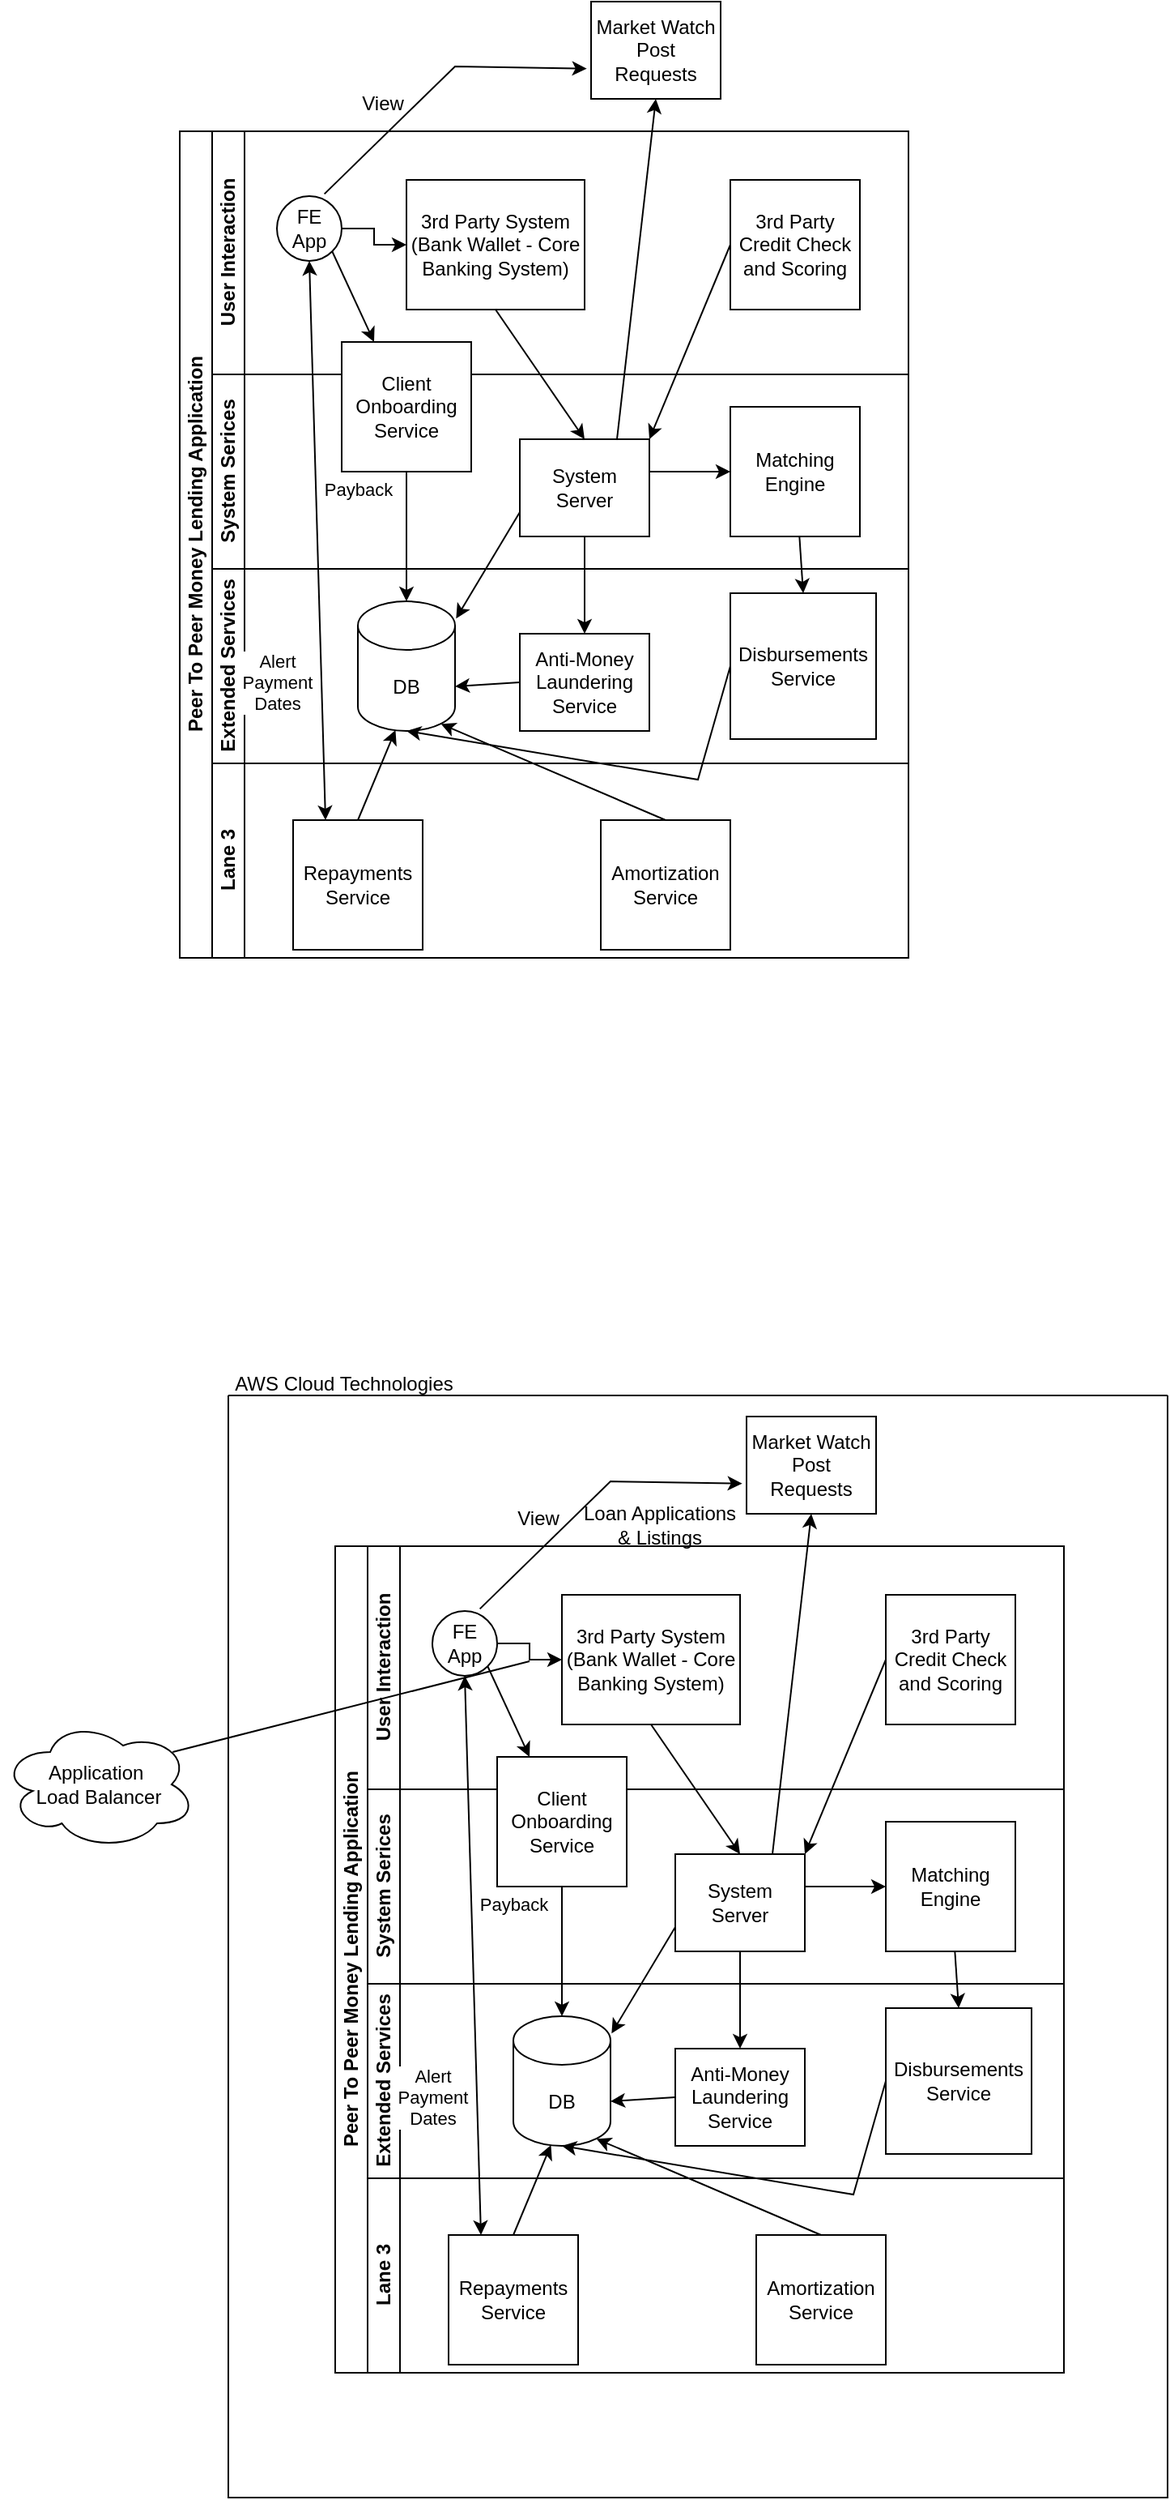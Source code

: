 <mxfile version="21.5.2" type="github">
  <diagram id="prtHgNgQTEPvFCAcTncT" name="Page-1">
    <mxGraphModel dx="1090" dy="641" grid="1" gridSize="10" guides="1" tooltips="1" connect="1" arrows="1" fold="1" page="1" pageScale="1" pageWidth="827" pageHeight="1169" math="0" shadow="0">
      <root>
        <mxCell id="0" />
        <mxCell id="1" parent="0" />
        <mxCell id="dNxyNK7c78bLwvsdeMH5-19" value="Peer To Peer Money Lending Application" style="swimlane;html=1;childLayout=stackLayout;resizeParent=1;resizeParentMax=0;horizontal=0;startSize=20;horizontalStack=0;" parent="1" vertex="1">
          <mxGeometry x="120" y="120" width="450" height="510" as="geometry" />
        </mxCell>
        <mxCell id="dNxyNK7c78bLwvsdeMH5-20" value="User Interaction" style="swimlane;html=1;startSize=20;horizontal=0;" parent="dNxyNK7c78bLwvsdeMH5-19" vertex="1">
          <mxGeometry x="20" width="430" height="150" as="geometry">
            <mxRectangle x="20" width="430" height="30" as="alternateBounds" />
          </mxGeometry>
        </mxCell>
        <mxCell id="dNxyNK7c78bLwvsdeMH5-25" value="" style="edgeStyle=orthogonalEdgeStyle;rounded=0;orthogonalLoop=1;jettySize=auto;html=1;" parent="dNxyNK7c78bLwvsdeMH5-20" source="dNxyNK7c78bLwvsdeMH5-23" target="dNxyNK7c78bLwvsdeMH5-24" edge="1">
          <mxGeometry relative="1" as="geometry" />
        </mxCell>
        <mxCell id="dNxyNK7c78bLwvsdeMH5-23" value="FE&lt;br&gt;App" style="ellipse;whiteSpace=wrap;html=1;" parent="dNxyNK7c78bLwvsdeMH5-20" vertex="1">
          <mxGeometry x="40" y="40" width="40" height="40" as="geometry" />
        </mxCell>
        <mxCell id="dNxyNK7c78bLwvsdeMH5-24" value="3rd Party System (Bank Wallet - Core Banking System)" style="rounded=0;whiteSpace=wrap;html=1;fontFamily=Helvetica;fontSize=12;fontColor=#000000;align=center;" parent="dNxyNK7c78bLwvsdeMH5-20" vertex="1">
          <mxGeometry x="120" y="30" width="110" height="80" as="geometry" />
        </mxCell>
        <mxCell id="m8UpaGy_HR4XhSaPoXqb-14" value="3rd Party Credit Check and Scoring" style="whiteSpace=wrap;html=1;aspect=fixed;" vertex="1" parent="dNxyNK7c78bLwvsdeMH5-20">
          <mxGeometry x="320" y="30" width="80" height="80" as="geometry" />
        </mxCell>
        <mxCell id="dNxyNK7c78bLwvsdeMH5-21" value="System Serices" style="swimlane;html=1;startSize=20;horizontal=0;" parent="dNxyNK7c78bLwvsdeMH5-19" vertex="1">
          <mxGeometry x="20" y="150" width="430" height="120" as="geometry" />
        </mxCell>
        <mxCell id="dNxyNK7c78bLwvsdeMH5-26" value="System Server" style="rounded=0;whiteSpace=wrap;html=1;fontFamily=Helvetica;fontSize=12;fontColor=#000000;align=center;" parent="dNxyNK7c78bLwvsdeMH5-21" vertex="1">
          <mxGeometry x="190" y="40" width="80" height="60" as="geometry" />
        </mxCell>
        <mxCell id="m8UpaGy_HR4XhSaPoXqb-17" value="Matching Engine" style="whiteSpace=wrap;html=1;aspect=fixed;" vertex="1" parent="dNxyNK7c78bLwvsdeMH5-21">
          <mxGeometry x="320" y="20" width="80" height="80" as="geometry" />
        </mxCell>
        <mxCell id="m8UpaGy_HR4XhSaPoXqb-18" value="" style="endArrow=classic;html=1;rounded=0;entryX=0;entryY=0.5;entryDx=0;entryDy=0;" edge="1" parent="dNxyNK7c78bLwvsdeMH5-21" target="m8UpaGy_HR4XhSaPoXqb-17">
          <mxGeometry width="50" height="50" relative="1" as="geometry">
            <mxPoint x="270" y="60" as="sourcePoint" />
            <mxPoint x="320" y="10" as="targetPoint" />
          </mxGeometry>
        </mxCell>
        <mxCell id="m8UpaGy_HR4XhSaPoXqb-35" value="Client Onboarding&lt;br&gt;Service" style="whiteSpace=wrap;html=1;aspect=fixed;" vertex="1" parent="dNxyNK7c78bLwvsdeMH5-21">
          <mxGeometry x="80" y="-20" width="80" height="80" as="geometry" />
        </mxCell>
        <mxCell id="m8UpaGy_HR4XhSaPoXqb-1" value="Extended Services" style="swimlane;html=1;startSize=20;horizontal=0;" vertex="1" parent="dNxyNK7c78bLwvsdeMH5-19">
          <mxGeometry x="20" y="270" width="430" height="120" as="geometry" />
        </mxCell>
        <mxCell id="m8UpaGy_HR4XhSaPoXqb-3" value="Anti-Money Laundering Service" style="rounded=0;whiteSpace=wrap;html=1;fontFamily=Helvetica;fontSize=12;fontColor=#000000;align=center;" vertex="1" parent="m8UpaGy_HR4XhSaPoXqb-1">
          <mxGeometry x="190" y="40" width="80" height="60" as="geometry" />
        </mxCell>
        <mxCell id="m8UpaGy_HR4XhSaPoXqb-12" value="DB" style="shape=cylinder3;whiteSpace=wrap;html=1;boundedLbl=1;backgroundOutline=1;size=15;" vertex="1" parent="m8UpaGy_HR4XhSaPoXqb-1">
          <mxGeometry x="90" y="20" width="60" height="80" as="geometry" />
        </mxCell>
        <mxCell id="m8UpaGy_HR4XhSaPoXqb-22" value="Disbursements&lt;br&gt;Service" style="whiteSpace=wrap;html=1;aspect=fixed;" vertex="1" parent="m8UpaGy_HR4XhSaPoXqb-1">
          <mxGeometry x="320" y="15" width="90" height="90" as="geometry" />
        </mxCell>
        <mxCell id="m8UpaGy_HR4XhSaPoXqb-26" value="" style="endArrow=classic;html=1;rounded=0;exitX=0;exitY=0.5;exitDx=0;exitDy=0;entryX=1;entryY=0;entryDx=0;entryDy=52.5;entryPerimeter=0;" edge="1" parent="m8UpaGy_HR4XhSaPoXqb-1" source="m8UpaGy_HR4XhSaPoXqb-3" target="m8UpaGy_HR4XhSaPoXqb-12">
          <mxGeometry width="50" height="50" relative="1" as="geometry">
            <mxPoint x="120" as="sourcePoint" />
            <mxPoint x="170" y="-50" as="targetPoint" />
          </mxGeometry>
        </mxCell>
        <mxCell id="m8UpaGy_HR4XhSaPoXqb-27" value="" style="endArrow=classic;html=1;rounded=0;exitX=0;exitY=0.5;exitDx=0;exitDy=0;entryX=0.5;entryY=1;entryDx=0;entryDy=0;entryPerimeter=0;" edge="1" parent="m8UpaGy_HR4XhSaPoXqb-1" source="m8UpaGy_HR4XhSaPoXqb-22" target="m8UpaGy_HR4XhSaPoXqb-12">
          <mxGeometry width="50" height="50" relative="1" as="geometry">
            <mxPoint x="370" y="180" as="sourcePoint" />
            <mxPoint x="420" y="130" as="targetPoint" />
            <Array as="points">
              <mxPoint x="300" y="130" />
            </Array>
          </mxGeometry>
        </mxCell>
        <mxCell id="dNxyNK7c78bLwvsdeMH5-22" value="Lane 3" style="swimlane;html=1;startSize=20;horizontal=0;" parent="dNxyNK7c78bLwvsdeMH5-19" vertex="1">
          <mxGeometry x="20" y="390" width="430" height="120" as="geometry" />
        </mxCell>
        <mxCell id="m8UpaGy_HR4XhSaPoXqb-24" value="Amortization&lt;br&gt;Service" style="whiteSpace=wrap;html=1;aspect=fixed;" vertex="1" parent="dNxyNK7c78bLwvsdeMH5-22">
          <mxGeometry x="240" y="35" width="80" height="80" as="geometry" />
        </mxCell>
        <mxCell id="m8UpaGy_HR4XhSaPoXqb-29" value="Repayments&lt;br&gt;Service" style="whiteSpace=wrap;html=1;aspect=fixed;" vertex="1" parent="dNxyNK7c78bLwvsdeMH5-22">
          <mxGeometry x="50" y="35" width="80" height="80" as="geometry" />
        </mxCell>
        <mxCell id="m8UpaGy_HR4XhSaPoXqb-13" value="" style="endArrow=classic;html=1;rounded=0;exitX=0;exitY=0.75;exitDx=0;exitDy=0;entryX=1.011;entryY=0.133;entryDx=0;entryDy=0;entryPerimeter=0;" edge="1" parent="dNxyNK7c78bLwvsdeMH5-19" source="dNxyNK7c78bLwvsdeMH5-26" target="m8UpaGy_HR4XhSaPoXqb-12">
          <mxGeometry width="50" height="50" relative="1" as="geometry">
            <mxPoint x="280" y="350" as="sourcePoint" />
            <mxPoint x="330" y="300" as="targetPoint" />
          </mxGeometry>
        </mxCell>
        <mxCell id="m8UpaGy_HR4XhSaPoXqb-15" value="" style="endArrow=classic;html=1;rounded=0;exitX=0;exitY=0.5;exitDx=0;exitDy=0;entryX=1;entryY=0;entryDx=0;entryDy=0;" edge="1" parent="dNxyNK7c78bLwvsdeMH5-19" source="m8UpaGy_HR4XhSaPoXqb-14" target="dNxyNK7c78bLwvsdeMH5-26">
          <mxGeometry width="50" height="50" relative="1" as="geometry">
            <mxPoint x="280" y="170" as="sourcePoint" />
            <mxPoint x="330" y="120" as="targetPoint" />
          </mxGeometry>
        </mxCell>
        <mxCell id="m8UpaGy_HR4XhSaPoXqb-20" value="" style="endArrow=classic;html=1;rounded=0;exitX=0.5;exitY=1;exitDx=0;exitDy=0;entryX=0.5;entryY=0;entryDx=0;entryDy=0;" edge="1" parent="dNxyNK7c78bLwvsdeMH5-19" source="dNxyNK7c78bLwvsdeMH5-24" target="dNxyNK7c78bLwvsdeMH5-26">
          <mxGeometry width="50" height="50" relative="1" as="geometry">
            <mxPoint x="130" y="220" as="sourcePoint" />
            <mxPoint x="180" y="170" as="targetPoint" />
          </mxGeometry>
        </mxCell>
        <mxCell id="m8UpaGy_HR4XhSaPoXqb-21" value="" style="endArrow=classic;html=1;rounded=0;exitX=0.5;exitY=1;exitDx=0;exitDy=0;entryX=0.5;entryY=0;entryDx=0;entryDy=0;" edge="1" parent="dNxyNK7c78bLwvsdeMH5-19" source="dNxyNK7c78bLwvsdeMH5-26" target="m8UpaGy_HR4XhSaPoXqb-3">
          <mxGeometry width="50" height="50" relative="1" as="geometry">
            <mxPoint x="140" y="270" as="sourcePoint" />
            <mxPoint x="190" y="220" as="targetPoint" />
          </mxGeometry>
        </mxCell>
        <mxCell id="m8UpaGy_HR4XhSaPoXqb-23" value="" style="endArrow=classic;html=1;rounded=0;entryX=0.5;entryY=0;entryDx=0;entryDy=0;" edge="1" parent="dNxyNK7c78bLwvsdeMH5-19" source="m8UpaGy_HR4XhSaPoXqb-17" target="m8UpaGy_HR4XhSaPoXqb-22">
          <mxGeometry width="50" height="50" relative="1" as="geometry">
            <mxPoint x="380" y="254" as="sourcePoint" />
            <mxPoint x="190" y="224" as="targetPoint" />
          </mxGeometry>
        </mxCell>
        <mxCell id="m8UpaGy_HR4XhSaPoXqb-25" value="" style="endArrow=classic;html=1;rounded=0;exitX=0.5;exitY=0;exitDx=0;exitDy=0;entryX=0.855;entryY=1;entryDx=0;entryDy=-4.35;entryPerimeter=0;" edge="1" parent="dNxyNK7c78bLwvsdeMH5-19" source="m8UpaGy_HR4XhSaPoXqb-24" target="m8UpaGy_HR4XhSaPoXqb-12">
          <mxGeometry width="50" height="50" relative="1" as="geometry">
            <mxPoint x="140" y="270" as="sourcePoint" />
            <mxPoint x="190" y="220" as="targetPoint" />
          </mxGeometry>
        </mxCell>
        <mxCell id="m8UpaGy_HR4XhSaPoXqb-30" value="" style="endArrow=classic;startArrow=classic;html=1;rounded=0;entryX=0.5;entryY=1;entryDx=0;entryDy=0;exitX=0.25;exitY=0;exitDx=0;exitDy=0;" edge="1" parent="dNxyNK7c78bLwvsdeMH5-19" source="m8UpaGy_HR4XhSaPoXqb-29" target="dNxyNK7c78bLwvsdeMH5-23">
          <mxGeometry width="50" height="50" relative="1" as="geometry">
            <mxPoint x="140" y="270" as="sourcePoint" />
            <mxPoint x="190" y="220" as="targetPoint" />
          </mxGeometry>
        </mxCell>
        <mxCell id="m8UpaGy_HR4XhSaPoXqb-33" value="Payback" style="edgeLabel;html=1;align=center;verticalAlign=middle;resizable=0;points=[];" vertex="1" connectable="0" parent="m8UpaGy_HR4XhSaPoXqb-30">
          <mxGeometry x="0.18" y="1" relative="1" as="geometry">
            <mxPoint x="27" y="-1" as="offset" />
          </mxGeometry>
        </mxCell>
        <mxCell id="m8UpaGy_HR4XhSaPoXqb-34" value="Alert&lt;br&gt;Payment&lt;br&gt;Dates" style="edgeLabel;html=1;align=center;verticalAlign=middle;resizable=0;points=[];" vertex="1" connectable="0" parent="m8UpaGy_HR4XhSaPoXqb-30">
          <mxGeometry x="0.037" relative="1" as="geometry">
            <mxPoint x="-25" y="94" as="offset" />
          </mxGeometry>
        </mxCell>
        <mxCell id="m8UpaGy_HR4XhSaPoXqb-31" value="" style="endArrow=classic;html=1;rounded=0;exitX=0.5;exitY=0;exitDx=0;exitDy=0;entryX=0.387;entryY=0.993;entryDx=0;entryDy=0;entryPerimeter=0;" edge="1" parent="dNxyNK7c78bLwvsdeMH5-19" source="m8UpaGy_HR4XhSaPoXqb-29" target="m8UpaGy_HR4XhSaPoXqb-12">
          <mxGeometry width="50" height="50" relative="1" as="geometry">
            <mxPoint x="140" y="270" as="sourcePoint" />
            <mxPoint x="130" y="380" as="targetPoint" />
          </mxGeometry>
        </mxCell>
        <mxCell id="m8UpaGy_HR4XhSaPoXqb-36" value="" style="endArrow=classic;html=1;rounded=0;entryX=0.5;entryY=0;entryDx=0;entryDy=0;entryPerimeter=0;exitX=0.5;exitY=1;exitDx=0;exitDy=0;" edge="1" parent="dNxyNK7c78bLwvsdeMH5-19" source="m8UpaGy_HR4XhSaPoXqb-35" target="m8UpaGy_HR4XhSaPoXqb-12">
          <mxGeometry width="50" height="50" relative="1" as="geometry">
            <mxPoint x="90" y="270" as="sourcePoint" />
            <mxPoint x="140" y="220" as="targetPoint" />
          </mxGeometry>
        </mxCell>
        <mxCell id="m8UpaGy_HR4XhSaPoXqb-37" value="" style="endArrow=classic;html=1;rounded=0;exitX=1;exitY=1;exitDx=0;exitDy=0;entryX=0.25;entryY=0;entryDx=0;entryDy=0;" edge="1" parent="dNxyNK7c78bLwvsdeMH5-19" source="dNxyNK7c78bLwvsdeMH5-23" target="m8UpaGy_HR4XhSaPoXqb-35">
          <mxGeometry width="50" height="50" relative="1" as="geometry">
            <mxPoint x="90" y="270" as="sourcePoint" />
            <mxPoint x="140" y="220" as="targetPoint" />
          </mxGeometry>
        </mxCell>
        <mxCell id="dNxyNK7c78bLwvsdeMH5-30" value="Market Watch&lt;br&gt;Post Requests" style="rounded=0;whiteSpace=wrap;html=1;fontFamily=Helvetica;fontSize=12;fontColor=#000000;align=center;" parent="1" vertex="1">
          <mxGeometry x="374" y="40" width="80" height="60" as="geometry" />
        </mxCell>
        <mxCell id="m8UpaGy_HR4XhSaPoXqb-10" value="" style="endArrow=classic;html=1;rounded=0;exitX=0.733;exitY=-0.033;exitDx=0;exitDy=0;exitPerimeter=0;entryX=-0.033;entryY=0.689;entryDx=0;entryDy=0;entryPerimeter=0;" edge="1" parent="1" source="dNxyNK7c78bLwvsdeMH5-23" target="dNxyNK7c78bLwvsdeMH5-30">
          <mxGeometry width="50" height="50" relative="1" as="geometry">
            <mxPoint x="410" y="300" as="sourcePoint" />
            <mxPoint x="460" y="250" as="targetPoint" />
            <Array as="points">
              <mxPoint x="290" y="80" />
            </Array>
          </mxGeometry>
        </mxCell>
        <mxCell id="m8UpaGy_HR4XhSaPoXqb-16" value="" style="endArrow=classic;html=1;rounded=0;exitX=0.75;exitY=0;exitDx=0;exitDy=0;entryX=0.5;entryY=1;entryDx=0;entryDy=0;" edge="1" parent="1" source="dNxyNK7c78bLwvsdeMH5-26" target="dNxyNK7c78bLwvsdeMH5-30">
          <mxGeometry width="50" height="50" relative="1" as="geometry">
            <mxPoint x="400" y="290" as="sourcePoint" />
            <mxPoint x="450" y="240" as="targetPoint" />
          </mxGeometry>
        </mxCell>
        <mxCell id="m8UpaGy_HR4XhSaPoXqb-32" value="View" style="text;html=1;align=center;verticalAlign=middle;resizable=0;points=[];autosize=1;strokeColor=none;fillColor=none;rotation=0;" vertex="1" parent="1">
          <mxGeometry x="220" y="88" width="50" height="30" as="geometry" />
        </mxCell>
        <mxCell id="m8UpaGy_HR4XhSaPoXqb-39" value="Peer To Peer Money Lending Application" style="swimlane;html=1;childLayout=stackLayout;resizeParent=1;resizeParentMax=0;horizontal=0;startSize=20;horizontalStack=0;" vertex="1" parent="1">
          <mxGeometry x="216" y="993" width="450" height="510" as="geometry" />
        </mxCell>
        <mxCell id="m8UpaGy_HR4XhSaPoXqb-40" value="User Interaction" style="swimlane;html=1;startSize=20;horizontal=0;" vertex="1" parent="m8UpaGy_HR4XhSaPoXqb-39">
          <mxGeometry x="20" width="430" height="150" as="geometry">
            <mxRectangle x="20" width="430" height="30" as="alternateBounds" />
          </mxGeometry>
        </mxCell>
        <mxCell id="m8UpaGy_HR4XhSaPoXqb-41" value="" style="edgeStyle=orthogonalEdgeStyle;rounded=0;orthogonalLoop=1;jettySize=auto;html=1;" edge="1" parent="m8UpaGy_HR4XhSaPoXqb-40" source="m8UpaGy_HR4XhSaPoXqb-42" target="m8UpaGy_HR4XhSaPoXqb-43">
          <mxGeometry relative="1" as="geometry" />
        </mxCell>
        <mxCell id="m8UpaGy_HR4XhSaPoXqb-42" value="FE&lt;br&gt;App" style="ellipse;whiteSpace=wrap;html=1;" vertex="1" parent="m8UpaGy_HR4XhSaPoXqb-40">
          <mxGeometry x="40" y="40" width="40" height="40" as="geometry" />
        </mxCell>
        <mxCell id="m8UpaGy_HR4XhSaPoXqb-43" value="3rd Party System (Bank Wallet - Core Banking System)" style="rounded=0;whiteSpace=wrap;html=1;fontFamily=Helvetica;fontSize=12;fontColor=#000000;align=center;" vertex="1" parent="m8UpaGy_HR4XhSaPoXqb-40">
          <mxGeometry x="120" y="30" width="110" height="80" as="geometry" />
        </mxCell>
        <mxCell id="m8UpaGy_HR4XhSaPoXqb-44" value="3rd Party Credit Check and Scoring" style="whiteSpace=wrap;html=1;aspect=fixed;" vertex="1" parent="m8UpaGy_HR4XhSaPoXqb-40">
          <mxGeometry x="320" y="30" width="80" height="80" as="geometry" />
        </mxCell>
        <mxCell id="m8UpaGy_HR4XhSaPoXqb-45" value="System Serices" style="swimlane;html=1;startSize=20;horizontal=0;" vertex="1" parent="m8UpaGy_HR4XhSaPoXqb-39">
          <mxGeometry x="20" y="150" width="430" height="120" as="geometry" />
        </mxCell>
        <mxCell id="m8UpaGy_HR4XhSaPoXqb-46" value="System Server" style="rounded=0;whiteSpace=wrap;html=1;fontFamily=Helvetica;fontSize=12;fontColor=#000000;align=center;" vertex="1" parent="m8UpaGy_HR4XhSaPoXqb-45">
          <mxGeometry x="190" y="40" width="80" height="60" as="geometry" />
        </mxCell>
        <mxCell id="m8UpaGy_HR4XhSaPoXqb-47" value="Matching Engine" style="whiteSpace=wrap;html=1;aspect=fixed;" vertex="1" parent="m8UpaGy_HR4XhSaPoXqb-45">
          <mxGeometry x="320" y="20" width="80" height="80" as="geometry" />
        </mxCell>
        <mxCell id="m8UpaGy_HR4XhSaPoXqb-48" value="" style="endArrow=classic;html=1;rounded=0;entryX=0;entryY=0.5;entryDx=0;entryDy=0;" edge="1" parent="m8UpaGy_HR4XhSaPoXqb-45" target="m8UpaGy_HR4XhSaPoXqb-47">
          <mxGeometry width="50" height="50" relative="1" as="geometry">
            <mxPoint x="270" y="60" as="sourcePoint" />
            <mxPoint x="320" y="10" as="targetPoint" />
          </mxGeometry>
        </mxCell>
        <mxCell id="m8UpaGy_HR4XhSaPoXqb-49" value="Client Onboarding&lt;br&gt;Service" style="whiteSpace=wrap;html=1;aspect=fixed;" vertex="1" parent="m8UpaGy_HR4XhSaPoXqb-45">
          <mxGeometry x="80" y="-20" width="80" height="80" as="geometry" />
        </mxCell>
        <mxCell id="m8UpaGy_HR4XhSaPoXqb-50" value="Extended Services" style="swimlane;html=1;startSize=20;horizontal=0;" vertex="1" parent="m8UpaGy_HR4XhSaPoXqb-39">
          <mxGeometry x="20" y="270" width="430" height="120" as="geometry" />
        </mxCell>
        <mxCell id="m8UpaGy_HR4XhSaPoXqb-51" value="Anti-Money Laundering Service" style="rounded=0;whiteSpace=wrap;html=1;fontFamily=Helvetica;fontSize=12;fontColor=#000000;align=center;" vertex="1" parent="m8UpaGy_HR4XhSaPoXqb-50">
          <mxGeometry x="190" y="40" width="80" height="60" as="geometry" />
        </mxCell>
        <mxCell id="m8UpaGy_HR4XhSaPoXqb-52" value="DB" style="shape=cylinder3;whiteSpace=wrap;html=1;boundedLbl=1;backgroundOutline=1;size=15;" vertex="1" parent="m8UpaGy_HR4XhSaPoXqb-50">
          <mxGeometry x="90" y="20" width="60" height="80" as="geometry" />
        </mxCell>
        <mxCell id="m8UpaGy_HR4XhSaPoXqb-53" value="Disbursements&lt;br&gt;Service" style="whiteSpace=wrap;html=1;aspect=fixed;" vertex="1" parent="m8UpaGy_HR4XhSaPoXqb-50">
          <mxGeometry x="320" y="15" width="90" height="90" as="geometry" />
        </mxCell>
        <mxCell id="m8UpaGy_HR4XhSaPoXqb-54" value="" style="endArrow=classic;html=1;rounded=0;exitX=0;exitY=0.5;exitDx=0;exitDy=0;entryX=1;entryY=0;entryDx=0;entryDy=52.5;entryPerimeter=0;" edge="1" parent="m8UpaGy_HR4XhSaPoXqb-50" source="m8UpaGy_HR4XhSaPoXqb-51" target="m8UpaGy_HR4XhSaPoXqb-52">
          <mxGeometry width="50" height="50" relative="1" as="geometry">
            <mxPoint x="120" as="sourcePoint" />
            <mxPoint x="170" y="-50" as="targetPoint" />
          </mxGeometry>
        </mxCell>
        <mxCell id="m8UpaGy_HR4XhSaPoXqb-55" value="" style="endArrow=classic;html=1;rounded=0;exitX=0;exitY=0.5;exitDx=0;exitDy=0;entryX=0.5;entryY=1;entryDx=0;entryDy=0;entryPerimeter=0;" edge="1" parent="m8UpaGy_HR4XhSaPoXqb-50" source="m8UpaGy_HR4XhSaPoXqb-53" target="m8UpaGy_HR4XhSaPoXqb-52">
          <mxGeometry width="50" height="50" relative="1" as="geometry">
            <mxPoint x="370" y="180" as="sourcePoint" />
            <mxPoint x="420" y="130" as="targetPoint" />
            <Array as="points">
              <mxPoint x="300" y="130" />
            </Array>
          </mxGeometry>
        </mxCell>
        <mxCell id="m8UpaGy_HR4XhSaPoXqb-56" value="Lane 3" style="swimlane;html=1;startSize=20;horizontal=0;" vertex="1" parent="m8UpaGy_HR4XhSaPoXqb-39">
          <mxGeometry x="20" y="390" width="430" height="120" as="geometry" />
        </mxCell>
        <mxCell id="m8UpaGy_HR4XhSaPoXqb-57" value="Amortization&lt;br&gt;Service" style="whiteSpace=wrap;html=1;aspect=fixed;" vertex="1" parent="m8UpaGy_HR4XhSaPoXqb-56">
          <mxGeometry x="240" y="35" width="80" height="80" as="geometry" />
        </mxCell>
        <mxCell id="m8UpaGy_HR4XhSaPoXqb-58" value="Repayments&lt;br&gt;Service" style="whiteSpace=wrap;html=1;aspect=fixed;" vertex="1" parent="m8UpaGy_HR4XhSaPoXqb-56">
          <mxGeometry x="50" y="35" width="80" height="80" as="geometry" />
        </mxCell>
        <mxCell id="m8UpaGy_HR4XhSaPoXqb-59" value="" style="endArrow=classic;html=1;rounded=0;exitX=0;exitY=0.75;exitDx=0;exitDy=0;entryX=1.011;entryY=0.133;entryDx=0;entryDy=0;entryPerimeter=0;" edge="1" parent="m8UpaGy_HR4XhSaPoXqb-39" source="m8UpaGy_HR4XhSaPoXqb-46" target="m8UpaGy_HR4XhSaPoXqb-52">
          <mxGeometry width="50" height="50" relative="1" as="geometry">
            <mxPoint x="280" y="350" as="sourcePoint" />
            <mxPoint x="330" y="300" as="targetPoint" />
          </mxGeometry>
        </mxCell>
        <mxCell id="m8UpaGy_HR4XhSaPoXqb-60" value="" style="endArrow=classic;html=1;rounded=0;exitX=0;exitY=0.5;exitDx=0;exitDy=0;entryX=1;entryY=0;entryDx=0;entryDy=0;" edge="1" parent="m8UpaGy_HR4XhSaPoXqb-39" source="m8UpaGy_HR4XhSaPoXqb-44" target="m8UpaGy_HR4XhSaPoXqb-46">
          <mxGeometry width="50" height="50" relative="1" as="geometry">
            <mxPoint x="280" y="170" as="sourcePoint" />
            <mxPoint x="330" y="120" as="targetPoint" />
          </mxGeometry>
        </mxCell>
        <mxCell id="m8UpaGy_HR4XhSaPoXqb-61" value="" style="endArrow=classic;html=1;rounded=0;exitX=0.5;exitY=1;exitDx=0;exitDy=0;entryX=0.5;entryY=0;entryDx=0;entryDy=0;" edge="1" parent="m8UpaGy_HR4XhSaPoXqb-39" source="m8UpaGy_HR4XhSaPoXqb-43" target="m8UpaGy_HR4XhSaPoXqb-46">
          <mxGeometry width="50" height="50" relative="1" as="geometry">
            <mxPoint x="130" y="220" as="sourcePoint" />
            <mxPoint x="180" y="170" as="targetPoint" />
          </mxGeometry>
        </mxCell>
        <mxCell id="m8UpaGy_HR4XhSaPoXqb-62" value="" style="endArrow=classic;html=1;rounded=0;exitX=0.5;exitY=1;exitDx=0;exitDy=0;entryX=0.5;entryY=0;entryDx=0;entryDy=0;" edge="1" parent="m8UpaGy_HR4XhSaPoXqb-39" source="m8UpaGy_HR4XhSaPoXqb-46" target="m8UpaGy_HR4XhSaPoXqb-51">
          <mxGeometry width="50" height="50" relative="1" as="geometry">
            <mxPoint x="140" y="270" as="sourcePoint" />
            <mxPoint x="190" y="220" as="targetPoint" />
          </mxGeometry>
        </mxCell>
        <mxCell id="m8UpaGy_HR4XhSaPoXqb-63" value="" style="endArrow=classic;html=1;rounded=0;entryX=0.5;entryY=0;entryDx=0;entryDy=0;" edge="1" parent="m8UpaGy_HR4XhSaPoXqb-39" source="m8UpaGy_HR4XhSaPoXqb-47" target="m8UpaGy_HR4XhSaPoXqb-53">
          <mxGeometry width="50" height="50" relative="1" as="geometry">
            <mxPoint x="380" y="254" as="sourcePoint" />
            <mxPoint x="190" y="224" as="targetPoint" />
          </mxGeometry>
        </mxCell>
        <mxCell id="m8UpaGy_HR4XhSaPoXqb-64" value="" style="endArrow=classic;html=1;rounded=0;exitX=0.5;exitY=0;exitDx=0;exitDy=0;entryX=0.855;entryY=1;entryDx=0;entryDy=-4.35;entryPerimeter=0;" edge="1" parent="m8UpaGy_HR4XhSaPoXqb-39" source="m8UpaGy_HR4XhSaPoXqb-57" target="m8UpaGy_HR4XhSaPoXqb-52">
          <mxGeometry width="50" height="50" relative="1" as="geometry">
            <mxPoint x="140" y="270" as="sourcePoint" />
            <mxPoint x="190" y="220" as="targetPoint" />
          </mxGeometry>
        </mxCell>
        <mxCell id="m8UpaGy_HR4XhSaPoXqb-65" value="" style="endArrow=classic;startArrow=classic;html=1;rounded=0;entryX=0.5;entryY=1;entryDx=0;entryDy=0;exitX=0.25;exitY=0;exitDx=0;exitDy=0;" edge="1" parent="m8UpaGy_HR4XhSaPoXqb-39" source="m8UpaGy_HR4XhSaPoXqb-58" target="m8UpaGy_HR4XhSaPoXqb-42">
          <mxGeometry width="50" height="50" relative="1" as="geometry">
            <mxPoint x="140" y="270" as="sourcePoint" />
            <mxPoint x="190" y="220" as="targetPoint" />
          </mxGeometry>
        </mxCell>
        <mxCell id="m8UpaGy_HR4XhSaPoXqb-66" value="Payback" style="edgeLabel;html=1;align=center;verticalAlign=middle;resizable=0;points=[];" vertex="1" connectable="0" parent="m8UpaGy_HR4XhSaPoXqb-65">
          <mxGeometry x="0.18" y="1" relative="1" as="geometry">
            <mxPoint x="27" y="-1" as="offset" />
          </mxGeometry>
        </mxCell>
        <mxCell id="m8UpaGy_HR4XhSaPoXqb-67" value="Alert&lt;br&gt;Payment&lt;br&gt;Dates" style="edgeLabel;html=1;align=center;verticalAlign=middle;resizable=0;points=[];" vertex="1" connectable="0" parent="m8UpaGy_HR4XhSaPoXqb-65">
          <mxGeometry x="0.037" relative="1" as="geometry">
            <mxPoint x="-25" y="94" as="offset" />
          </mxGeometry>
        </mxCell>
        <mxCell id="m8UpaGy_HR4XhSaPoXqb-68" value="" style="endArrow=classic;html=1;rounded=0;exitX=0.5;exitY=0;exitDx=0;exitDy=0;entryX=0.387;entryY=0.993;entryDx=0;entryDy=0;entryPerimeter=0;" edge="1" parent="m8UpaGy_HR4XhSaPoXqb-39" source="m8UpaGy_HR4XhSaPoXqb-58" target="m8UpaGy_HR4XhSaPoXqb-52">
          <mxGeometry width="50" height="50" relative="1" as="geometry">
            <mxPoint x="140" y="270" as="sourcePoint" />
            <mxPoint x="130" y="380" as="targetPoint" />
          </mxGeometry>
        </mxCell>
        <mxCell id="m8UpaGy_HR4XhSaPoXqb-69" value="" style="endArrow=classic;html=1;rounded=0;entryX=0.5;entryY=0;entryDx=0;entryDy=0;entryPerimeter=0;exitX=0.5;exitY=1;exitDx=0;exitDy=0;" edge="1" parent="m8UpaGy_HR4XhSaPoXqb-39" source="m8UpaGy_HR4XhSaPoXqb-49" target="m8UpaGy_HR4XhSaPoXqb-52">
          <mxGeometry width="50" height="50" relative="1" as="geometry">
            <mxPoint x="90" y="270" as="sourcePoint" />
            <mxPoint x="140" y="220" as="targetPoint" />
          </mxGeometry>
        </mxCell>
        <mxCell id="m8UpaGy_HR4XhSaPoXqb-70" value="" style="endArrow=classic;html=1;rounded=0;exitX=1;exitY=1;exitDx=0;exitDy=0;entryX=0.25;entryY=0;entryDx=0;entryDy=0;" edge="1" parent="m8UpaGy_HR4XhSaPoXqb-39" source="m8UpaGy_HR4XhSaPoXqb-42" target="m8UpaGy_HR4XhSaPoXqb-49">
          <mxGeometry width="50" height="50" relative="1" as="geometry">
            <mxPoint x="90" y="270" as="sourcePoint" />
            <mxPoint x="140" y="220" as="targetPoint" />
          </mxGeometry>
        </mxCell>
        <mxCell id="m8UpaGy_HR4XhSaPoXqb-71" value="Market Watch&lt;br&gt;Post Requests" style="rounded=0;whiteSpace=wrap;html=1;fontFamily=Helvetica;fontSize=12;fontColor=#000000;align=center;" vertex="1" parent="1">
          <mxGeometry x="470" y="913" width="80" height="60" as="geometry" />
        </mxCell>
        <mxCell id="m8UpaGy_HR4XhSaPoXqb-72" value="" style="endArrow=classic;html=1;rounded=0;exitX=0.733;exitY=-0.033;exitDx=0;exitDy=0;exitPerimeter=0;entryX=-0.033;entryY=0.689;entryDx=0;entryDy=0;entryPerimeter=0;" edge="1" source="m8UpaGy_HR4XhSaPoXqb-42" target="m8UpaGy_HR4XhSaPoXqb-71" parent="1">
          <mxGeometry width="50" height="50" relative="1" as="geometry">
            <mxPoint x="506" y="1173" as="sourcePoint" />
            <mxPoint x="556" y="1123" as="targetPoint" />
            <Array as="points">
              <mxPoint x="386" y="953" />
            </Array>
          </mxGeometry>
        </mxCell>
        <mxCell id="m8UpaGy_HR4XhSaPoXqb-73" value="" style="endArrow=classic;html=1;rounded=0;exitX=0.75;exitY=0;exitDx=0;exitDy=0;entryX=0.5;entryY=1;entryDx=0;entryDy=0;" edge="1" source="m8UpaGy_HR4XhSaPoXqb-46" target="m8UpaGy_HR4XhSaPoXqb-71" parent="1">
          <mxGeometry width="50" height="50" relative="1" as="geometry">
            <mxPoint x="496" y="1163" as="sourcePoint" />
            <mxPoint x="546" y="1113" as="targetPoint" />
          </mxGeometry>
        </mxCell>
        <mxCell id="m8UpaGy_HR4XhSaPoXqb-74" value="View" style="text;html=1;align=center;verticalAlign=middle;resizable=0;points=[];autosize=1;strokeColor=none;fillColor=none;rotation=0;" vertex="1" parent="1">
          <mxGeometry x="316" y="961" width="50" height="30" as="geometry" />
        </mxCell>
        <mxCell id="m8UpaGy_HR4XhSaPoXqb-75" value="" style="swimlane;startSize=0;" vertex="1" parent="1">
          <mxGeometry x="150" y="900" width="580" height="680" as="geometry" />
        </mxCell>
        <mxCell id="m8UpaGy_HR4XhSaPoXqb-77" value="Loan Applications&lt;br&gt;&amp;amp; Listings" style="text;html=1;align=center;verticalAlign=middle;resizable=0;points=[];autosize=1;strokeColor=none;fillColor=none;" vertex="1" parent="m8UpaGy_HR4XhSaPoXqb-75">
          <mxGeometry x="206" y="60" width="120" height="40" as="geometry" />
        </mxCell>
        <mxCell id="m8UpaGy_HR4XhSaPoXqb-76" value="AWS Cloud Technologies" style="text;html=1;align=center;verticalAlign=middle;resizable=0;points=[];autosize=1;strokeColor=none;fillColor=none;" vertex="1" parent="1">
          <mxGeometry x="141" y="878" width="160" height="30" as="geometry" />
        </mxCell>
        <mxCell id="m8UpaGy_HR4XhSaPoXqb-78" value="Application&amp;nbsp;&lt;br&gt;Load Balancer" style="ellipse;shape=cloud;whiteSpace=wrap;html=1;" vertex="1" parent="1">
          <mxGeometry x="10" y="1100" width="120" height="80" as="geometry" />
        </mxCell>
        <mxCell id="m8UpaGy_HR4XhSaPoXqb-79" value="" style="endArrow=none;html=1;rounded=0;exitX=0.88;exitY=0.25;exitDx=0;exitDy=0;exitPerimeter=0;" edge="1" parent="1" source="m8UpaGy_HR4XhSaPoXqb-78">
          <mxGeometry width="50" height="50" relative="1" as="geometry">
            <mxPoint x="106" y="1124" as="sourcePoint" />
            <mxPoint x="336" y="1064" as="targetPoint" />
          </mxGeometry>
        </mxCell>
      </root>
    </mxGraphModel>
  </diagram>
</mxfile>
